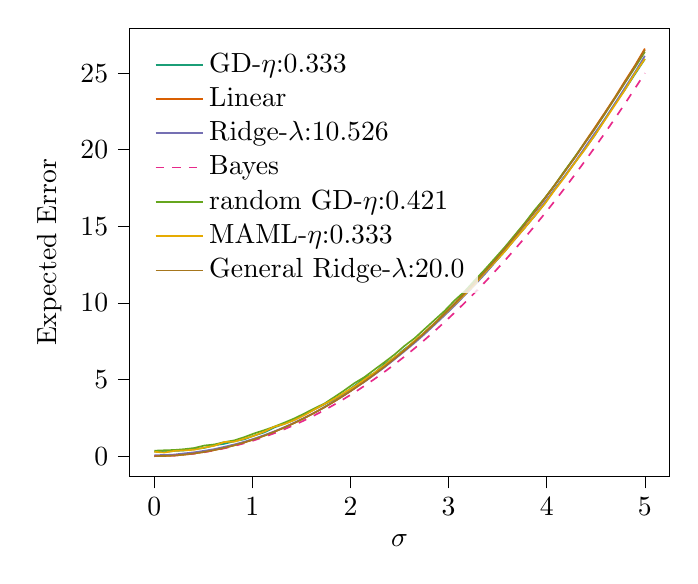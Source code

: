 % This file was created with tikzplotlib v0.10.1.
\begin{tikzpicture}

\definecolor{chocolate217952}{RGB}{217,95,2}
\definecolor{darkcyan27158119}{RGB}{27,158,119}
\definecolor{darkgoldenrod16611829}{RGB}{166,118,29}
\definecolor{darkgray176}{RGB}{176,176,176}
\definecolor{deeppink23141138}{RGB}{231,41,138}
\definecolor{lightslategray117112179}{RGB}{117,112,179}
\definecolor{olivedrab10216630}{RGB}{102,166,30}
\definecolor{orange2301712}{RGB}{230,171,2}

\begin{axis}[
legend cell align={left},
legend style={
  fill opacity=0.8,
  draw opacity=1,
  text opacity=1,
  at={(0.03,0.97)},
  anchor=north west,
  draw=none
},
tick align=outside,
tick pos=left,
x grid style={darkgray176},
xlabel={\(\displaystyle \sigma\)},
xmin=-0.25, xmax=5.25,
xtick style={color=black},
y grid style={darkgray176},
ylabel={Expected Error},
ymin=-1.33, ymax=27.933,
ytick style={color=black}
]
\addplot [semithick, darkcyan27158119]
table {%
0 0.3
0.102 0.265
0.204 0.342
0.306 0.375
0.408 0.459
0.51 0.538
0.612 0.706
0.714 0.809
0.816 0.971
0.918 1.101
1.02 1.351
1.122 1.553
1.224 1.876
1.327 2.114
1.429 2.366
1.531 2.723
1.633 3.055
1.735 3.385
1.837 3.719
1.939 4.128
2.041 4.592
2.143 5.089
2.245 5.436
2.347 6.017
2.449 6.439
2.551 6.988
2.653 7.479
2.755 8.082
2.857 8.622
2.959 9.298
3.061 9.904
3.163 10.54
3.265 11.235
3.367 11.907
3.469 12.642
3.571 13.361
3.673 14.171
3.776 14.926
3.878 15.678
3.98 16.493
4.082 17.448
4.184 18.288
4.286 19.156
4.388 20.048
4.49 20.951
4.592 21.971
4.694 22.99
4.796 23.918
4.898 24.927
5 25.917
};
\addlegendentry{GD-$\eta$:0.333}
\addplot [semithick, chocolate217952]
table {%
0 1.675e-30
0.102 0.011
0.204 0.044
0.306 0.1
0.408 0.177
0.51 0.277
0.612 0.398
0.714 0.542
0.816 0.71
0.918 0.897
1.02 1.106
1.122 1.34
1.224 1.597
1.327 1.874
1.429 2.172
1.531 2.494
1.633 2.835
1.735 3.202
1.837 3.588
1.939 3.998
2.041 4.433
2.143 4.884
2.245 5.359
2.347 5.873
2.449 6.373
2.551 6.924
2.653 7.491
2.755 8.076
2.857 8.691
2.959 9.321
3.061 9.953
3.163 10.654
3.265 11.337
3.367 12.054
3.469 12.806
3.571 13.587
3.673 14.341
3.776 15.182
3.878 15.995
3.98 16.849
4.082 17.702
4.184 18.625
4.286 19.518
4.388 20.493
4.49 21.448
4.592 22.424
4.694 23.419
4.796 24.474
4.898 25.489
5 26.603
};
\addlegendentry{Linear}
\addplot [semithick, lightslategray117112179]
table {%
0 0.069
0.102 0.073
0.204 0.106
0.306 0.184
0.408 0.255
0.51 0.352
0.612 0.462
0.714 0.611
0.816 0.767
0.918 0.942
1.02 1.148
1.122 1.374
1.224 1.621
1.327 1.896
1.429 2.192
1.531 2.511
1.633 2.839
1.735 3.197
1.837 3.587
1.939 3.988
2.041 4.424
2.143 4.855
2.245 5.325
2.347 5.804
2.449 6.324
2.551 6.853
2.653 7.394
2.755 7.965
2.857 8.577
2.959 9.192
3.061 9.821
3.163 10.497
3.265 11.165
3.367 11.872
3.469 12.628
3.571 13.399
3.673 14.13
3.776 14.92
3.878 15.723
3.98 16.584
4.082 17.432
4.184 18.281
4.286 19.191
4.388 20.137
4.49 21.085
4.592 22.009
4.694 23.014
4.796 24.037
4.898 25.047
5 26.125
};
\addlegendentry{Ridge-$\lambda$:10.526}
\addplot [semithick, deeppink23141138, dashed]
table {%
0 0
0.102 0.01
0.204 0.042
0.306 0.094
0.408 0.167
0.51 0.26
0.612 0.375
0.714 0.51
0.816 0.666
0.918 0.843
1.02 1.041
1.122 1.26
1.224 1.499
1.327 1.76
1.429 2.041
1.531 2.343
1.633 2.666
1.735 3.009
1.837 3.374
1.939 3.759
2.041 4.165
2.143 4.592
2.245 5.04
2.347 5.508
2.449 5.997
2.551 6.508
2.653 7.039
2.755 7.591
2.857 8.163
2.959 8.757
3.061 9.371
3.163 10.006
3.265 10.662
3.367 11.339
3.469 12.037
3.571 12.755
3.673 13.494
3.776 14.254
3.878 15.035
3.98 15.837
4.082 16.66
4.184 17.503
4.286 18.367
4.388 19.252
4.49 20.158
4.592 21.085
4.694 22.032
4.796 23.001
4.898 23.99
5 25.0
};
\addlegendentry{Bayes}
\addplot [semithick, olivedrab10216630]
table {%
0 0.357
0.102 0.384
0.204 0.405
0.306 0.457
0.408 0.534
0.51 0.694
0.612 0.764
0.714 0.918
0.816 1.033
0.918 1.243
1.02 1.49
1.122 1.697
1.224 1.929
1.327 2.193
1.429 2.467
1.531 2.788
1.633 3.123
1.735 3.439
1.837 3.868
1.939 4.304
2.041 4.77
2.143 5.164
2.245 5.656
2.347 6.139
2.449 6.636
2.551 7.204
2.653 7.698
2.755 8.3
2.857 8.892
2.959 9.484
3.061 10.166
3.163 10.753
3.265 11.471
3.367 12.168
3.469 12.899
3.571 13.632
3.673 14.426
3.776 15.221
3.878 16.079
3.98 16.843
4.082 17.715
4.184 18.639
4.286 19.537
4.388 20.449
4.49 21.364
4.592 22.341
4.694 23.359
4.796 24.362
4.898 25.358
5 26.39
};
\addlegendentry{random GD-$\eta$:0.421}
\addplot [semithick, orange2301712]
table {%
0 0.287
0.102 0.238
0.204 0.343
0.306 0.377
0.408 0.421
0.51 0.559
0.612 0.678
0.714 0.926
0.816 0.947
0.918 1.144
1.02 1.338
1.122 1.61
1.224 1.927
1.327 2.096
1.429 2.362
1.531 2.674
1.633 3.044
1.735 3.407
1.837 3.749
1.939 4.154
2.041 4.548
2.143 5.015
2.245 5.45
2.347 5.943
2.449 6.461
2.551 6.927
2.653 7.539
2.755 8.07
2.857 8.665
2.959 9.284
3.061 9.921
3.163 10.551
3.265 11.223
3.367 11.971
3.469 12.658
3.571 13.354
3.673 14.148
3.776 14.901
3.878 15.689
3.98 16.476
4.082 17.371
4.184 18.222
4.286 19.149
4.388 20.013
4.49 20.953
4.592 21.927
4.694 22.909
4.796 23.901
4.898 24.98
5 25.926
};
\addlegendentry{MAML-$\eta$:0.333}
\addplot [semithick, darkgoldenrod16611829]
table {%
0 0.001
0.102 0.012
0.204 0.045
0.306 0.101
0.408 0.178
0.51 0.277
0.612 0.399
0.714 0.542
0.816 0.708
0.918 0.896
1.02 1.105
1.122 1.338
1.224 1.593
1.327 1.87
1.429 2.169
1.531 2.488
1.633 2.832
1.735 3.192
1.837 3.578
1.939 3.99
2.041 4.422
2.143 4.873
2.245 5.351
2.347 5.846
2.449 6.37
2.551 6.902
2.653 7.465
2.755 8.047
2.857 8.656
2.959 9.306
3.061 9.949
3.163 10.627
3.265 11.306
3.367 12.04
3.469 12.761
3.571 13.537
3.673 14.322
3.776 15.118
3.878 15.933
3.98 16.8
4.082 17.685
4.184 18.572
4.286 19.477
4.388 20.431
4.49 21.38
4.592 22.377
4.694 23.358
4.796 24.399
4.898 25.438
5 26.515
};
\addlegendentry{General Ridge-$\lambda$:20.0}
\end{axis}

\end{tikzpicture}
